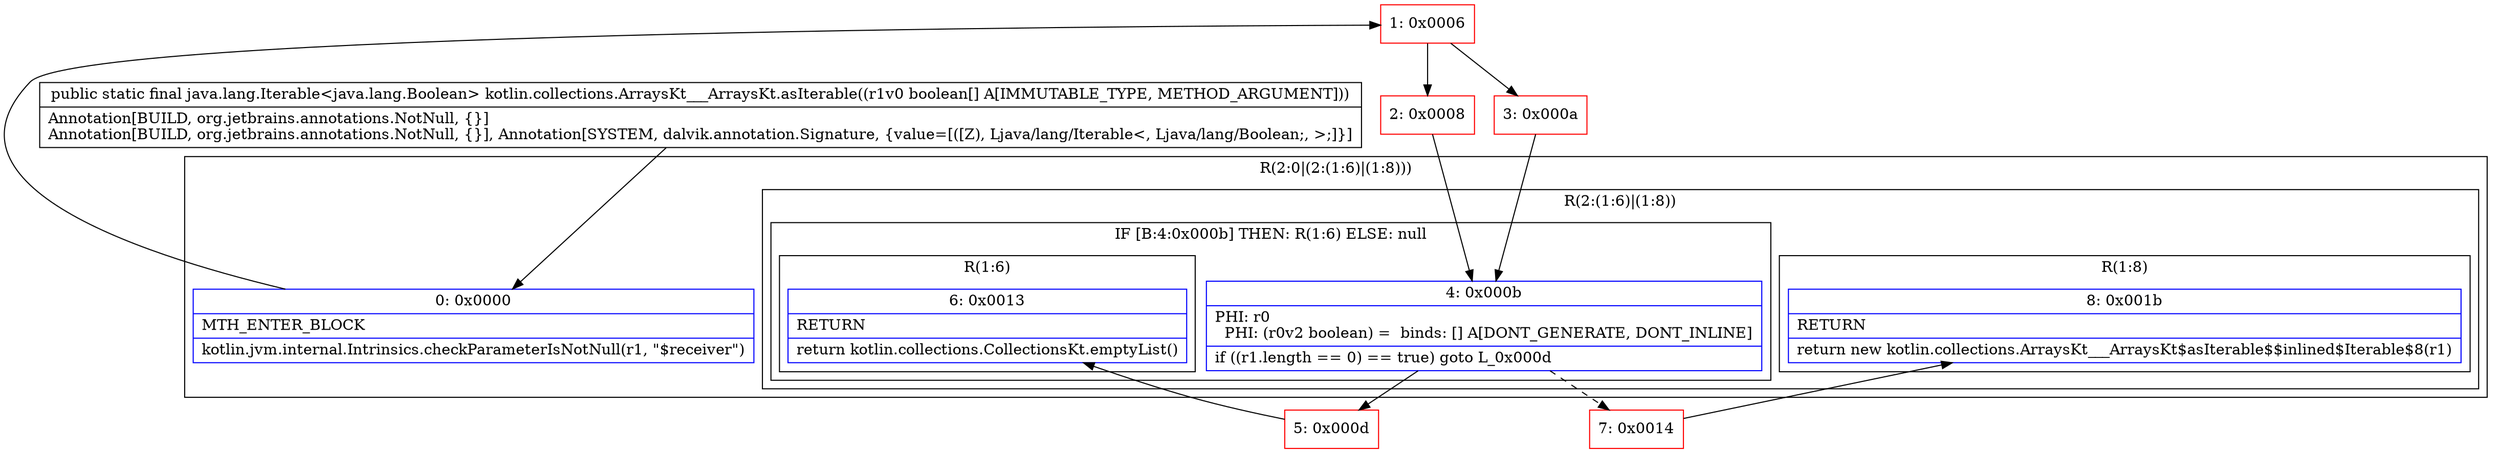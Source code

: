 digraph "CFG forkotlin.collections.ArraysKt___ArraysKt.asIterable([Z)Ljava\/lang\/Iterable;" {
subgraph cluster_Region_180317922 {
label = "R(2:0|(2:(1:6)|(1:8)))";
node [shape=record,color=blue];
Node_0 [shape=record,label="{0\:\ 0x0000|MTH_ENTER_BLOCK\l|kotlin.jvm.internal.Intrinsics.checkParameterIsNotNull(r1, \"$receiver\")\l}"];
subgraph cluster_Region_1869666615 {
label = "R(2:(1:6)|(1:8))";
node [shape=record,color=blue];
subgraph cluster_IfRegion_830558226 {
label = "IF [B:4:0x000b] THEN: R(1:6) ELSE: null";
node [shape=record,color=blue];
Node_4 [shape=record,label="{4\:\ 0x000b|PHI: r0 \l  PHI: (r0v2 boolean) =  binds: [] A[DONT_GENERATE, DONT_INLINE]\l|if ((r1.length == 0) == true) goto L_0x000d\l}"];
subgraph cluster_Region_1196951412 {
label = "R(1:6)";
node [shape=record,color=blue];
Node_6 [shape=record,label="{6\:\ 0x0013|RETURN\l|return kotlin.collections.CollectionsKt.emptyList()\l}"];
}
}
subgraph cluster_Region_920762627 {
label = "R(1:8)";
node [shape=record,color=blue];
Node_8 [shape=record,label="{8\:\ 0x001b|RETURN\l|return new kotlin.collections.ArraysKt___ArraysKt$asIterable$$inlined$Iterable$8(r1)\l}"];
}
}
}
Node_1 [shape=record,color=red,label="{1\:\ 0x0006}"];
Node_2 [shape=record,color=red,label="{2\:\ 0x0008}"];
Node_3 [shape=record,color=red,label="{3\:\ 0x000a}"];
Node_5 [shape=record,color=red,label="{5\:\ 0x000d}"];
Node_7 [shape=record,color=red,label="{7\:\ 0x0014}"];
MethodNode[shape=record,label="{public static final java.lang.Iterable\<java.lang.Boolean\> kotlin.collections.ArraysKt___ArraysKt.asIterable((r1v0 boolean[] A[IMMUTABLE_TYPE, METHOD_ARGUMENT]))  | Annotation[BUILD, org.jetbrains.annotations.NotNull, \{\}]\lAnnotation[BUILD, org.jetbrains.annotations.NotNull, \{\}], Annotation[SYSTEM, dalvik.annotation.Signature, \{value=[([Z), Ljava\/lang\/Iterable\<, Ljava\/lang\/Boolean;, \>;]\}]\l}"];
MethodNode -> Node_0;
Node_0 -> Node_1;
Node_4 -> Node_5;
Node_4 -> Node_7[style=dashed];
Node_1 -> Node_2;
Node_1 -> Node_3;
Node_2 -> Node_4;
Node_3 -> Node_4;
Node_5 -> Node_6;
Node_7 -> Node_8;
}

